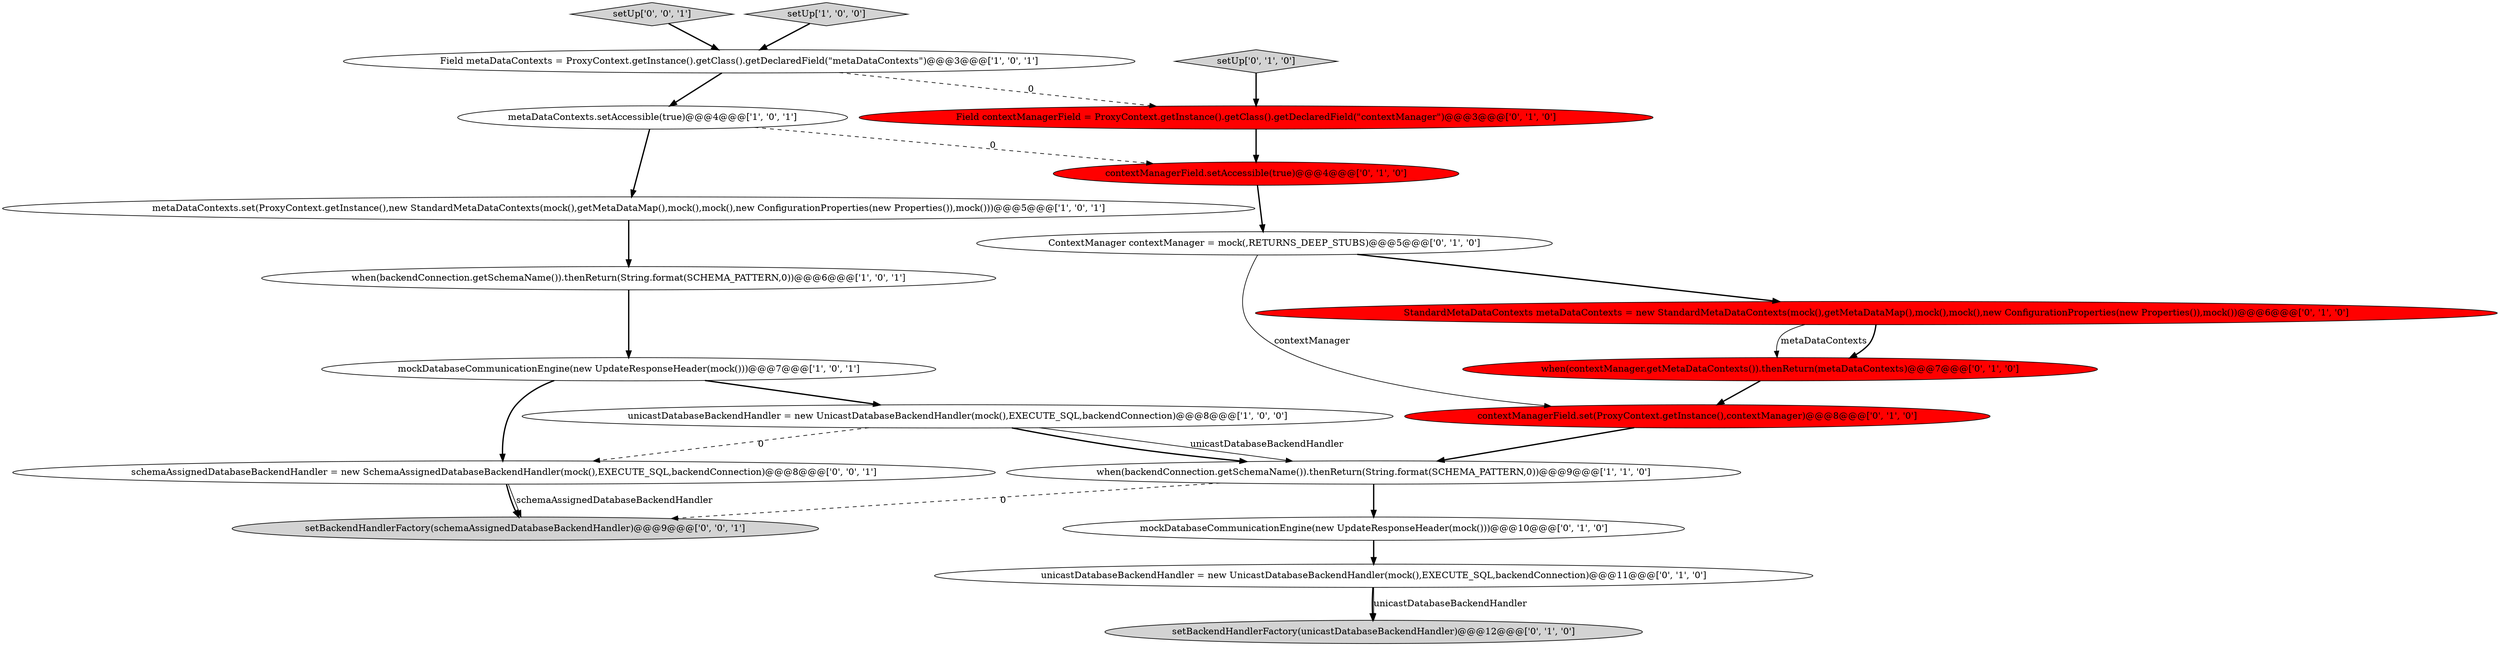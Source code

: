 digraph {
4 [style = filled, label = "metaDataContexts.set(ProxyContext.getInstance(),new StandardMetaDataContexts(mock(),getMetaDataMap(),mock(),mock(),new ConfigurationProperties(new Properties()),mock()))@@@5@@@['1', '0', '1']", fillcolor = white, shape = ellipse image = "AAA0AAABBB1BBB"];
2 [style = filled, label = "when(backendConnection.getSchemaName()).thenReturn(String.format(SCHEMA_PATTERN,0))@@@9@@@['1', '1', '0']", fillcolor = white, shape = ellipse image = "AAA0AAABBB1BBB"];
20 [style = filled, label = "schemaAssignedDatabaseBackendHandler = new SchemaAssignedDatabaseBackendHandler(mock(),EXECUTE_SQL,backendConnection)@@@8@@@['0', '0', '1']", fillcolor = white, shape = ellipse image = "AAA0AAABBB3BBB"];
17 [style = filled, label = "when(contextManager.getMetaDataContexts()).thenReturn(metaDataContexts)@@@7@@@['0', '1', '0']", fillcolor = red, shape = ellipse image = "AAA1AAABBB2BBB"];
11 [style = filled, label = "contextManagerField.setAccessible(true)@@@4@@@['0', '1', '0']", fillcolor = red, shape = ellipse image = "AAA1AAABBB2BBB"];
16 [style = filled, label = "StandardMetaDataContexts metaDataContexts = new StandardMetaDataContexts(mock(),getMetaDataMap(),mock(),mock(),new ConfigurationProperties(new Properties()),mock())@@@6@@@['0', '1', '0']", fillcolor = red, shape = ellipse image = "AAA1AAABBB2BBB"];
9 [style = filled, label = "unicastDatabaseBackendHandler = new UnicastDatabaseBackendHandler(mock(),EXECUTE_SQL,backendConnection)@@@11@@@['0', '1', '0']", fillcolor = white, shape = ellipse image = "AAA0AAABBB2BBB"];
1 [style = filled, label = "unicastDatabaseBackendHandler = new UnicastDatabaseBackendHandler(mock(),EXECUTE_SQL,backendConnection)@@@8@@@['1', '0', '0']", fillcolor = white, shape = ellipse image = "AAA0AAABBB1BBB"];
13 [style = filled, label = "mockDatabaseCommunicationEngine(new UpdateResponseHeader(mock()))@@@10@@@['0', '1', '0']", fillcolor = white, shape = ellipse image = "AAA0AAABBB2BBB"];
8 [style = filled, label = "Field contextManagerField = ProxyContext.getInstance().getClass().getDeclaredField(\"contextManager\")@@@3@@@['0', '1', '0']", fillcolor = red, shape = ellipse image = "AAA1AAABBB2BBB"];
18 [style = filled, label = "setUp['0', '0', '1']", fillcolor = lightgray, shape = diamond image = "AAA0AAABBB3BBB"];
15 [style = filled, label = "ContextManager contextManager = mock(,RETURNS_DEEP_STUBS)@@@5@@@['0', '1', '0']", fillcolor = white, shape = ellipse image = "AAA0AAABBB2BBB"];
5 [style = filled, label = "mockDatabaseCommunicationEngine(new UpdateResponseHeader(mock()))@@@7@@@['1', '0', '1']", fillcolor = white, shape = ellipse image = "AAA0AAABBB1BBB"];
14 [style = filled, label = "setBackendHandlerFactory(unicastDatabaseBackendHandler)@@@12@@@['0', '1', '0']", fillcolor = lightgray, shape = ellipse image = "AAA0AAABBB2BBB"];
3 [style = filled, label = "Field metaDataContexts = ProxyContext.getInstance().getClass().getDeclaredField(\"metaDataContexts\")@@@3@@@['1', '0', '1']", fillcolor = white, shape = ellipse image = "AAA0AAABBB1BBB"];
10 [style = filled, label = "setUp['0', '1', '0']", fillcolor = lightgray, shape = diamond image = "AAA0AAABBB2BBB"];
7 [style = filled, label = "setUp['1', '0', '0']", fillcolor = lightgray, shape = diamond image = "AAA0AAABBB1BBB"];
0 [style = filled, label = "metaDataContexts.setAccessible(true)@@@4@@@['1', '0', '1']", fillcolor = white, shape = ellipse image = "AAA0AAABBB1BBB"];
19 [style = filled, label = "setBackendHandlerFactory(schemaAssignedDatabaseBackendHandler)@@@9@@@['0', '0', '1']", fillcolor = lightgray, shape = ellipse image = "AAA0AAABBB3BBB"];
6 [style = filled, label = "when(backendConnection.getSchemaName()).thenReturn(String.format(SCHEMA_PATTERN,0))@@@6@@@['1', '0', '1']", fillcolor = white, shape = ellipse image = "AAA0AAABBB1BBB"];
12 [style = filled, label = "contextManagerField.set(ProxyContext.getInstance(),contextManager)@@@8@@@['0', '1', '0']", fillcolor = red, shape = ellipse image = "AAA1AAABBB2BBB"];
18->3 [style = bold, label=""];
2->19 [style = dashed, label="0"];
16->17 [style = solid, label="metaDataContexts"];
5->20 [style = bold, label=""];
4->6 [style = bold, label=""];
1->2 [style = solid, label="unicastDatabaseBackendHandler"];
0->11 [style = dashed, label="0"];
16->17 [style = bold, label=""];
15->16 [style = bold, label=""];
20->19 [style = solid, label="schemaAssignedDatabaseBackendHandler"];
7->3 [style = bold, label=""];
11->15 [style = bold, label=""];
3->0 [style = bold, label=""];
2->13 [style = bold, label=""];
1->20 [style = dashed, label="0"];
5->1 [style = bold, label=""];
6->5 [style = bold, label=""];
12->2 [style = bold, label=""];
17->12 [style = bold, label=""];
10->8 [style = bold, label=""];
0->4 [style = bold, label=""];
9->14 [style = bold, label=""];
15->12 [style = solid, label="contextManager"];
3->8 [style = dashed, label="0"];
1->2 [style = bold, label=""];
13->9 [style = bold, label=""];
20->19 [style = bold, label=""];
8->11 [style = bold, label=""];
9->14 [style = solid, label="unicastDatabaseBackendHandler"];
}
